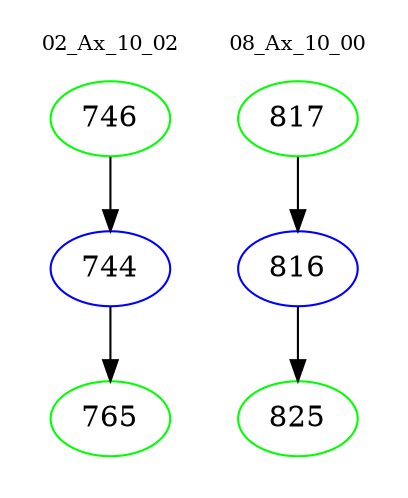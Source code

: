 digraph{
subgraph cluster_0 {
color = white
label = "02_Ax_10_02";
fontsize=10;
T0_746 [label="746", color="green"]
T0_746 -> T0_744 [color="black"]
T0_744 [label="744", color="blue"]
T0_744 -> T0_765 [color="black"]
T0_765 [label="765", color="green"]
}
subgraph cluster_1 {
color = white
label = "08_Ax_10_00";
fontsize=10;
T1_817 [label="817", color="green"]
T1_817 -> T1_816 [color="black"]
T1_816 [label="816", color="blue"]
T1_816 -> T1_825 [color="black"]
T1_825 [label="825", color="green"]
}
}
